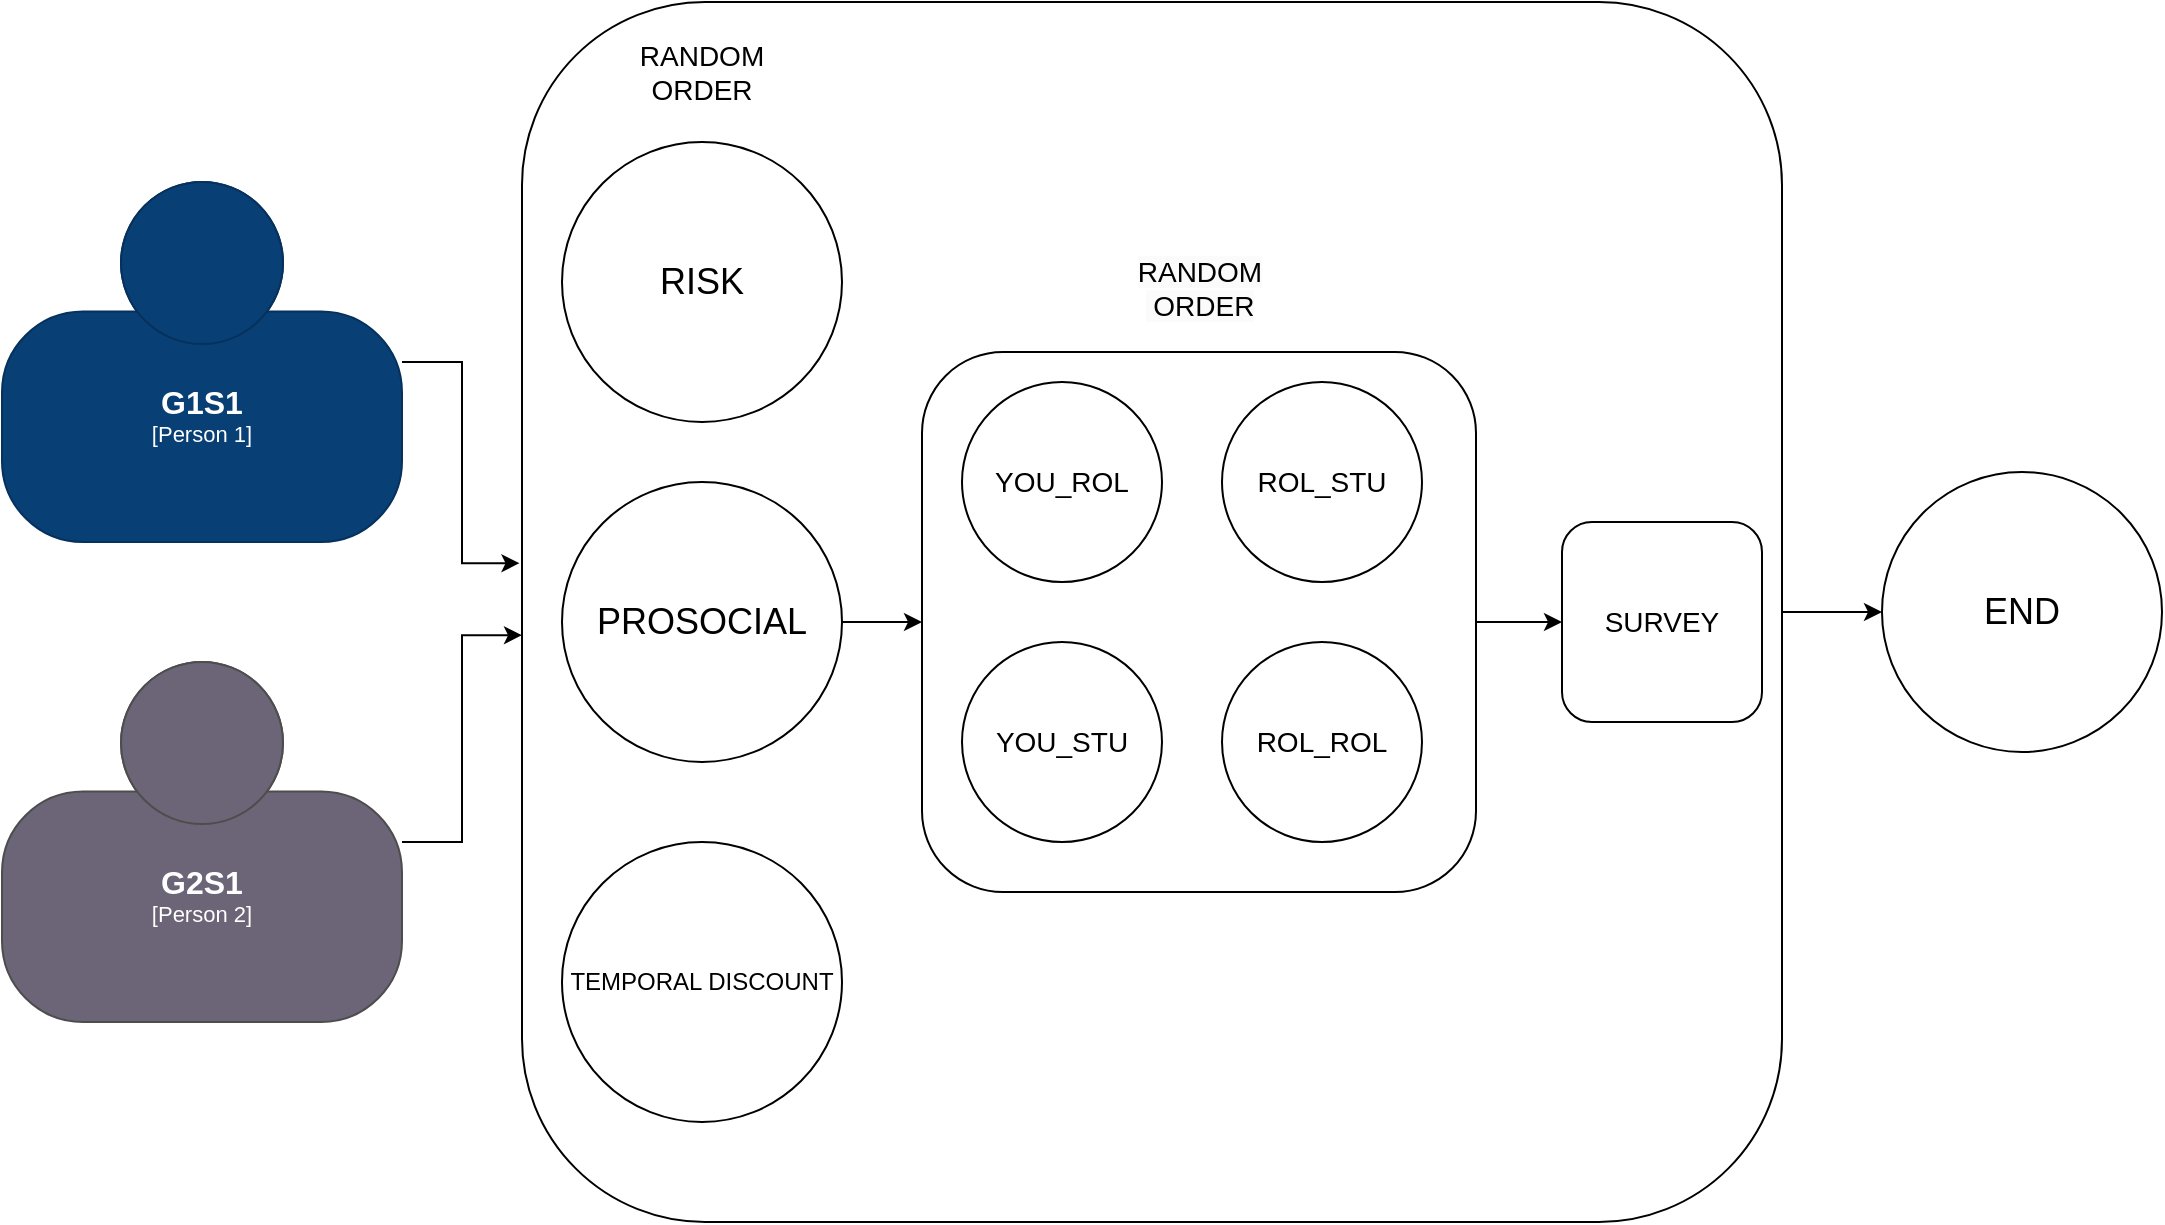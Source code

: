 <mxfile version="21.0.2" type="github">
  <diagram name="Página-1" id="Vhchm1wQAdHvxv_xRaqs">
    <mxGraphModel dx="1467" dy="1922" grid="1" gridSize="10" guides="1" tooltips="1" connect="1" arrows="1" fold="1" page="1" pageScale="1" pageWidth="827" pageHeight="1169" math="0" shadow="0">
      <root>
        <mxCell id="0" />
        <mxCell id="1" parent="0" />
        <mxCell id="KsAl5EV-UQT0sL1xXjre-44" style="edgeStyle=orthogonalEdgeStyle;rounded=0;orthogonalLoop=1;jettySize=auto;html=1;exitX=1;exitY=0.5;exitDx=0;exitDy=0;entryX=0;entryY=0.5;entryDx=0;entryDy=0;" edge="1" parent="1" source="KsAl5EV-UQT0sL1xXjre-1" target="KsAl5EV-UQT0sL1xXjre-43">
          <mxGeometry relative="1" as="geometry" />
        </mxCell>
        <mxCell id="KsAl5EV-UQT0sL1xXjre-1" value="" style="rounded=1;whiteSpace=wrap;html=1;" vertex="1" parent="1">
          <mxGeometry x="300" y="-70" width="630" height="610" as="geometry" />
        </mxCell>
        <mxCell id="KsAl5EV-UQT0sL1xXjre-11" style="edgeStyle=orthogonalEdgeStyle;rounded=0;orthogonalLoop=1;jettySize=auto;html=1;entryX=-0.002;entryY=0.46;entryDx=0;entryDy=0;entryPerimeter=0;" edge="1" parent="1" source="KsAl5EV-UQT0sL1xXjre-2" target="KsAl5EV-UQT0sL1xXjre-1">
          <mxGeometry relative="1" as="geometry" />
        </mxCell>
        <object placeholders="1" c4Name="G1S1" c4Type="Person 1" c4Description="" label="&lt;font style=&quot;font-size: 16px&quot;&gt;&lt;b&gt;%c4Name%&lt;/b&gt;&lt;/font&gt;&lt;div&gt;[%c4Type%]&lt;/div&gt;&lt;br&gt;&lt;div&gt;&lt;font style=&quot;font-size: 11px&quot;&gt;&lt;font color=&quot;#cccccc&quot;&gt;%c4Description%&lt;/font&gt;&lt;/div&gt;" id="KsAl5EV-UQT0sL1xXjre-2">
          <mxCell style="html=1;fontSize=11;dashed=0;whiteSpace=wrap;fillColor=#083F75;strokeColor=#06315C;fontColor=#ffffff;shape=mxgraph.c4.person2;align=center;metaEdit=1;points=[[0.5,0,0],[1,0.5,0],[1,0.75,0],[0.75,1,0],[0.5,1,0],[0.25,1,0],[0,0.75,0],[0,0.5,0]];resizable=0;" vertex="1" parent="1">
            <mxGeometry x="40" y="20" width="200" height="180" as="geometry" />
          </mxCell>
        </object>
        <mxCell id="KsAl5EV-UQT0sL1xXjre-10" style="edgeStyle=orthogonalEdgeStyle;rounded=0;orthogonalLoop=1;jettySize=auto;html=1;entryX=0;entryY=0.519;entryDx=0;entryDy=0;entryPerimeter=0;" edge="1" parent="1" source="KsAl5EV-UQT0sL1xXjre-3" target="KsAl5EV-UQT0sL1xXjre-1">
          <mxGeometry relative="1" as="geometry" />
        </mxCell>
        <object c4Name="G2S1" c4Type="Person 2" c4Description="" label="&lt;font style=&quot;font-size: 16px&quot;&gt;&lt;b&gt;%c4Name%&lt;/b&gt;&lt;/font&gt;&lt;div&gt;[%c4Type%]&lt;/div&gt;&lt;br&gt;&lt;div&gt;&lt;font style=&quot;font-size: 11px&quot;&gt;&lt;font color=&quot;#cccccc&quot;&gt;%c4Description%&lt;/font&gt;&lt;/div&gt;" placeholders="1" id="KsAl5EV-UQT0sL1xXjre-3">
          <mxCell style="html=1;fontSize=11;dashed=0;whiteSpace=wrap;fillColor=#6C6477;strokeColor=#4D4D4D;fontColor=#ffffff;shape=mxgraph.c4.person2;align=center;metaEdit=1;points=[[0.5,0,0],[1,0.5,0],[1,0.75,0],[0.75,1,0],[0.5,1,0],[0.25,1,0],[0,0.75,0],[0,0.5,0]];resizable=0;" vertex="1" parent="1">
            <mxGeometry x="40" y="260" width="200" height="180" as="geometry" />
          </mxCell>
        </object>
        <mxCell id="KsAl5EV-UQT0sL1xXjre-12" value="&lt;font style=&quot;font-size: 18px;&quot;&gt;RISK&lt;/font&gt;" style="ellipse;whiteSpace=wrap;html=1;aspect=fixed;" vertex="1" parent="1">
          <mxGeometry x="320" width="140" height="140" as="geometry" />
        </mxCell>
        <mxCell id="KsAl5EV-UQT0sL1xXjre-40" style="edgeStyle=orthogonalEdgeStyle;rounded=0;orthogonalLoop=1;jettySize=auto;html=1;exitX=1;exitY=0.5;exitDx=0;exitDy=0;entryX=0;entryY=0.5;entryDx=0;entryDy=0;" edge="1" parent="1" source="KsAl5EV-UQT0sL1xXjre-19" target="KsAl5EV-UQT0sL1xXjre-20">
          <mxGeometry relative="1" as="geometry" />
        </mxCell>
        <mxCell id="KsAl5EV-UQT0sL1xXjre-19" value="" style="rounded=1;whiteSpace=wrap;html=1;" vertex="1" parent="1">
          <mxGeometry x="500" y="105" width="277" height="270" as="geometry" />
        </mxCell>
        <mxCell id="KsAl5EV-UQT0sL1xXjre-20" value="&lt;font style=&quot;font-size: 14px;&quot;&gt;SURVEY&lt;/font&gt;" style="rounded=1;whiteSpace=wrap;html=1;" vertex="1" parent="1">
          <mxGeometry x="820" y="190" width="100" height="100" as="geometry" />
        </mxCell>
        <mxCell id="KsAl5EV-UQT0sL1xXjre-41" style="edgeStyle=orthogonalEdgeStyle;rounded=0;orthogonalLoop=1;jettySize=auto;html=1;exitX=1;exitY=0.5;exitDx=0;exitDy=0;entryX=0;entryY=0.5;entryDx=0;entryDy=0;" edge="1" parent="1" source="KsAl5EV-UQT0sL1xXjre-24" target="KsAl5EV-UQT0sL1xXjre-19">
          <mxGeometry relative="1" as="geometry" />
        </mxCell>
        <mxCell id="KsAl5EV-UQT0sL1xXjre-24" value="&lt;font style=&quot;font-size: 18px;&quot;&gt;PROSOCIAL&lt;/font&gt;" style="ellipse;whiteSpace=wrap;html=1;aspect=fixed;" vertex="1" parent="1">
          <mxGeometry x="320" y="170" width="140" height="140" as="geometry" />
        </mxCell>
        <mxCell id="KsAl5EV-UQT0sL1xXjre-25" value="&lt;font style=&quot;font-size: 12px;&quot;&gt;TEMPORAL DISCOUNT&lt;/font&gt;" style="ellipse;whiteSpace=wrap;html=1;aspect=fixed;" vertex="1" parent="1">
          <mxGeometry x="320" y="350" width="140" height="140" as="geometry" />
        </mxCell>
        <mxCell id="KsAl5EV-UQT0sL1xXjre-30" value="&lt;font style=&quot;font-size: 14px;&quot;&gt;YOU_ROL&lt;/font&gt;" style="ellipse;whiteSpace=wrap;html=1;aspect=fixed;" vertex="1" parent="1">
          <mxGeometry x="520" y="120" width="100" height="100" as="geometry" />
        </mxCell>
        <mxCell id="KsAl5EV-UQT0sL1xXjre-36" value="&lt;font style=&quot;font-size: 14px;&quot;&gt;YOU_STU&lt;/font&gt;" style="ellipse;whiteSpace=wrap;html=1;aspect=fixed;" vertex="1" parent="1">
          <mxGeometry x="520" y="250" width="100" height="100" as="geometry" />
        </mxCell>
        <mxCell id="KsAl5EV-UQT0sL1xXjre-37" value="&lt;font style=&quot;font-size: 14px;&quot;&gt;ROL_STU&lt;/font&gt;" style="ellipse;whiteSpace=wrap;html=1;aspect=fixed;" vertex="1" parent="1">
          <mxGeometry x="650" y="120" width="100" height="100" as="geometry" />
        </mxCell>
        <mxCell id="KsAl5EV-UQT0sL1xXjre-38" value="&lt;font style=&quot;font-size: 14px;&quot;&gt;ROL_ROL&lt;/font&gt;" style="ellipse;whiteSpace=wrap;html=1;aspect=fixed;" vertex="1" parent="1">
          <mxGeometry x="650" y="250" width="100" height="100" as="geometry" />
        </mxCell>
        <mxCell id="KsAl5EV-UQT0sL1xXjre-43" value="&lt;font style=&quot;font-size: 18px;&quot;&gt;END&lt;/font&gt;" style="ellipse;whiteSpace=wrap;html=1;aspect=fixed;" vertex="1" parent="1">
          <mxGeometry x="980" y="165" width="140" height="140" as="geometry" />
        </mxCell>
        <mxCell id="KsAl5EV-UQT0sL1xXjre-45" value="&lt;font style=&quot;font-size: 14px;&quot;&gt;RANDOM ORDER&lt;/font&gt;" style="text;html=1;strokeColor=none;fillColor=none;align=center;verticalAlign=middle;whiteSpace=wrap;rounded=0;" vertex="1" parent="1">
          <mxGeometry x="360" y="-50" width="60" height="30" as="geometry" />
        </mxCell>
        <mxCell id="KsAl5EV-UQT0sL1xXjre-46" value="&lt;span style=&quot;color: rgb(0, 0, 0); font-family: Helvetica; font-size: 14px; font-style: normal; font-variant-ligatures: normal; font-variant-caps: normal; font-weight: 400; letter-spacing: normal; orphans: 2; text-indent: 0px; text-transform: none; widows: 2; word-spacing: 0px; -webkit-text-stroke-width: 0px; background-color: rgb(251, 251, 251); text-decoration-thickness: initial; text-decoration-style: initial; text-decoration-color: initial; float: none; display: inline !important;&quot;&gt;RANDOM&lt;br&gt;&amp;nbsp;ORDER&lt;/span&gt;" style="text;whiteSpace=wrap;html=1;align=center;" vertex="1" parent="1">
          <mxGeometry x="593.5" y="50" width="90" height="40" as="geometry" />
        </mxCell>
      </root>
    </mxGraphModel>
  </diagram>
</mxfile>

